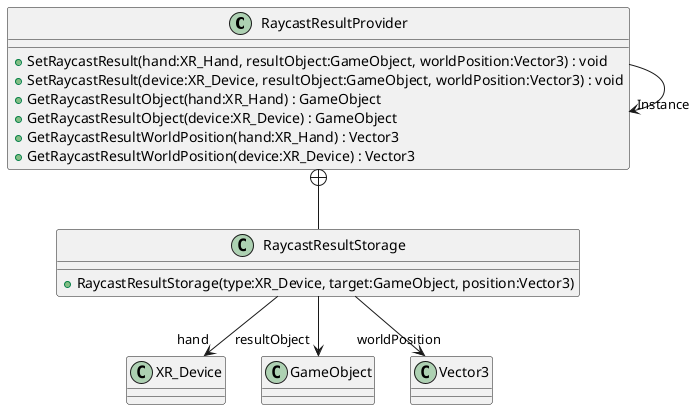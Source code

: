 @startuml
class RaycastResultProvider {
    + SetRaycastResult(hand:XR_Hand, resultObject:GameObject, worldPosition:Vector3) : void
    + SetRaycastResult(device:XR_Device, resultObject:GameObject, worldPosition:Vector3) : void
    + GetRaycastResultObject(hand:XR_Hand) : GameObject
    + GetRaycastResultObject(device:XR_Device) : GameObject
    + GetRaycastResultWorldPosition(hand:XR_Hand) : Vector3
    + GetRaycastResultWorldPosition(device:XR_Device) : Vector3
}
class RaycastResultStorage {
    + RaycastResultStorage(type:XR_Device, target:GameObject, position:Vector3)
}
RaycastResultProvider --> "Instance" RaycastResultProvider
RaycastResultProvider +-- RaycastResultStorage
RaycastResultStorage --> "hand" XR_Device
RaycastResultStorage --> "resultObject" GameObject
RaycastResultStorage --> "worldPosition" Vector3
@enduml
